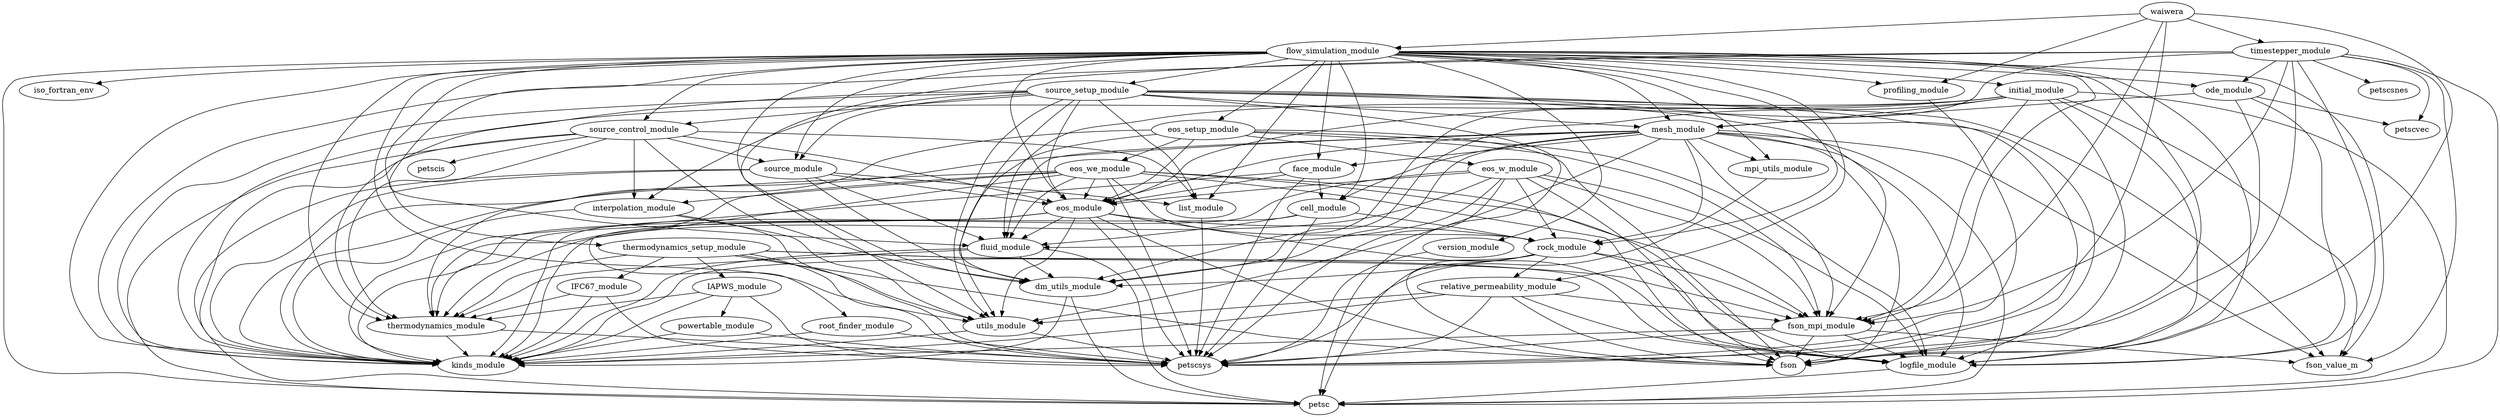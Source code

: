 digraph waiwera{
        IAPWS_module -> kinds_module
        IAPWS_module -> petscsys
        IAPWS_module -> powertable_module
        IAPWS_module -> thermodynamics_module
        IFC67_module -> kinds_module
        IFC67_module -> petscsys
        IFC67_module -> thermodynamics_module
        cell_module -> fluid_module
        cell_module -> kinds_module
        cell_module -> petscsys
        cell_module -> rock_module
        dm_utils_module -> kinds_module
        dm_utils_module -> petsc
        eos_module -> fluid_module
        eos_module -> fson
        eos_module -> kinds_module
        eos_module -> logfile_module
        eos_module -> petscsys
        eos_module -> rock_module
        eos_module -> thermodynamics_module
        eos_module -> utils_module
        eos_setup_module -> eos_module
        eos_setup_module -> eos_w_module
        eos_setup_module -> eos_we_module
        eos_setup_module -> fson
        eos_setup_module -> fson_mpi_module
        eos_setup_module -> logfile_module
        eos_setup_module -> thermodynamics_module
        eos_setup_module -> utils_module
        eos_w_module -> eos_module
        eos_w_module -> fluid_module
        eos_w_module -> fson
        eos_w_module -> fson_mpi_module
        eos_w_module -> kinds_module
        eos_w_module -> logfile_module
        eos_w_module -> petscsys
        eos_w_module -> rock_module
        eos_w_module -> thermodynamics_module
        eos_we_module -> eos_module
        eos_we_module -> fluid_module
        eos_we_module -> fson
        eos_we_module -> fson_mpi_module
        eos_we_module -> interpolation_module
        eos_we_module -> kinds_module
        eos_we_module -> logfile_module
        eos_we_module -> petscsys
        eos_we_module -> rock_module
        eos_we_module -> root_finder_module
        eos_we_module -> thermodynamics_module
        face_module -> cell_module
        face_module -> eos_module
        face_module -> kinds_module
        face_module -> petscsys
        flow_simulation_module -> cell_module
        flow_simulation_module -> dm_utils_module
        flow_simulation_module -> eos_module
        flow_simulation_module -> eos_setup_module
        flow_simulation_module -> face_module
        flow_simulation_module -> fluid_module
        flow_simulation_module -> fson
        flow_simulation_module -> fson_mpi_module
        flow_simulation_module -> fson_value_m
        flow_simulation_module -> initial_module
        flow_simulation_module -> iso_fortran_env
        flow_simulation_module -> kinds_module
        flow_simulation_module -> list_module
        flow_simulation_module -> logfile_module
        flow_simulation_module -> mesh_module
        flow_simulation_module -> mpi_utils_module
        flow_simulation_module -> ode_module
        flow_simulation_module -> petsc
        flow_simulation_module -> profiling_module
        flow_simulation_module -> relative_permeability_module
        flow_simulation_module -> rock_module
        flow_simulation_module -> source_control_module
        flow_simulation_module -> source_module
        flow_simulation_module -> source_setup_module
        flow_simulation_module -> thermodynamics_module
        flow_simulation_module -> thermodynamics_setup_module
        flow_simulation_module -> utils_module
        flow_simulation_module -> version_module
        fluid_module -> dm_utils_module
        fluid_module -> kinds_module
        fluid_module -> petsc
        fluid_module -> thermodynamics_module
        fson_mpi_module -> fson
        fson_mpi_module -> fson_value_m
        fson_mpi_module -> kinds_module
        fson_mpi_module -> logfile_module
        fson_mpi_module -> petscsys
        initial_module -> dm_utils_module
        initial_module -> eos_module
        initial_module -> fluid_module
        initial_module -> fson
        initial_module -> fson_mpi_module
        initial_module -> fson_value_m
        initial_module -> kinds_module
        initial_module -> logfile_module
        initial_module -> mesh_module
        initial_module -> petsc
        interpolation_module -> kinds_module
        interpolation_module -> petscsys
        interpolation_module -> utils_module
        list_module -> petscsys
        logfile_module -> petsc
        mesh_module -> cell_module
        mesh_module -> dm_utils_module
        mesh_module -> eos_module
        mesh_module -> face_module
        mesh_module -> fluid_module
        mesh_module -> fson
        mesh_module -> fson_mpi_module
        mesh_module -> fson_value_m
        mesh_module -> kinds_module
        mesh_module -> logfile_module
        mesh_module -> mpi_utils_module
        mesh_module -> petsc
        mesh_module -> rock_module
        mesh_module -> utils_module
        mpi_utils_module -> petscsys
        ode_module -> logfile_module
        ode_module -> mesh_module
        ode_module -> petscsys
        ode_module -> petscvec
        powertable_module -> kinds_module
        powertable_module -> petscsys
        profiling_module -> petscsys
        relative_permeability_module -> fson
        relative_permeability_module -> fson_mpi_module
        relative_permeability_module -> kinds_module
        relative_permeability_module -> logfile_module
        relative_permeability_module -> petscsys
        relative_permeability_module -> utils_module
        rock_module -> dm_utils_module
        rock_module -> fson
        rock_module -> fson_mpi_module
        rock_module -> kinds_module
        rock_module -> logfile_module
        rock_module -> petsc
        rock_module -> relative_permeability_module
        root_finder_module -> kinds_module
        root_finder_module -> petscsys
        source_control_module -> dm_utils_module
        source_control_module -> eos_module
        source_control_module -> interpolation_module
        source_control_module -> kinds_module
        source_control_module -> list_module
        source_control_module -> petsc
        source_control_module -> petscis
        source_control_module -> source_module
        source_control_module -> thermodynamics_module
        source_module -> dm_utils_module
        source_module -> eos_module
        source_module -> fluid_module
        source_module -> kinds_module
        source_module -> list_module
        source_module -> petsc
        source_setup_module -> dm_utils_module
        source_setup_module -> eos_module
        source_setup_module -> fson
        source_setup_module -> fson_mpi_module
        source_setup_module -> fson_value_m
        source_setup_module -> interpolation_module
        source_setup_module -> kinds_module
        source_setup_module -> list_module
        source_setup_module -> logfile_module
        source_setup_module -> mesh_module
        source_setup_module -> petsc
        source_setup_module -> source_control_module
        source_setup_module -> source_module
        source_setup_module -> thermodynamics_module
        source_setup_module -> utils_module
        thermodynamics_module -> kinds_module
        thermodynamics_module -> petscsys
        thermodynamics_setup_module -> IAPWS_module
        thermodynamics_setup_module -> IFC67_module
        thermodynamics_setup_module -> fson
        thermodynamics_setup_module -> fson_mpi_module
        thermodynamics_setup_module -> logfile_module
        thermodynamics_setup_module -> petscsys
        thermodynamics_setup_module -> thermodynamics_module
        thermodynamics_setup_module -> utils_module
        timestepper_module -> dm_utils_module
        timestepper_module -> fson
        timestepper_module -> fson_mpi_module
        timestepper_module -> fson_value_m
        timestepper_module -> kinds_module
        timestepper_module -> logfile_module
        timestepper_module -> ode_module
        timestepper_module -> petsc
        timestepper_module -> petscsnes
        timestepper_module -> petscvec
        timestepper_module -> utils_module
        utils_module -> kinds_module
        utils_module -> petscsys
        version_module -> petscsys
        waiwera -> flow_simulation_module
        waiwera -> fson
        waiwera -> fson_mpi_module
        waiwera -> petscsys
        waiwera -> profiling_module
        waiwera -> timestepper_module
}